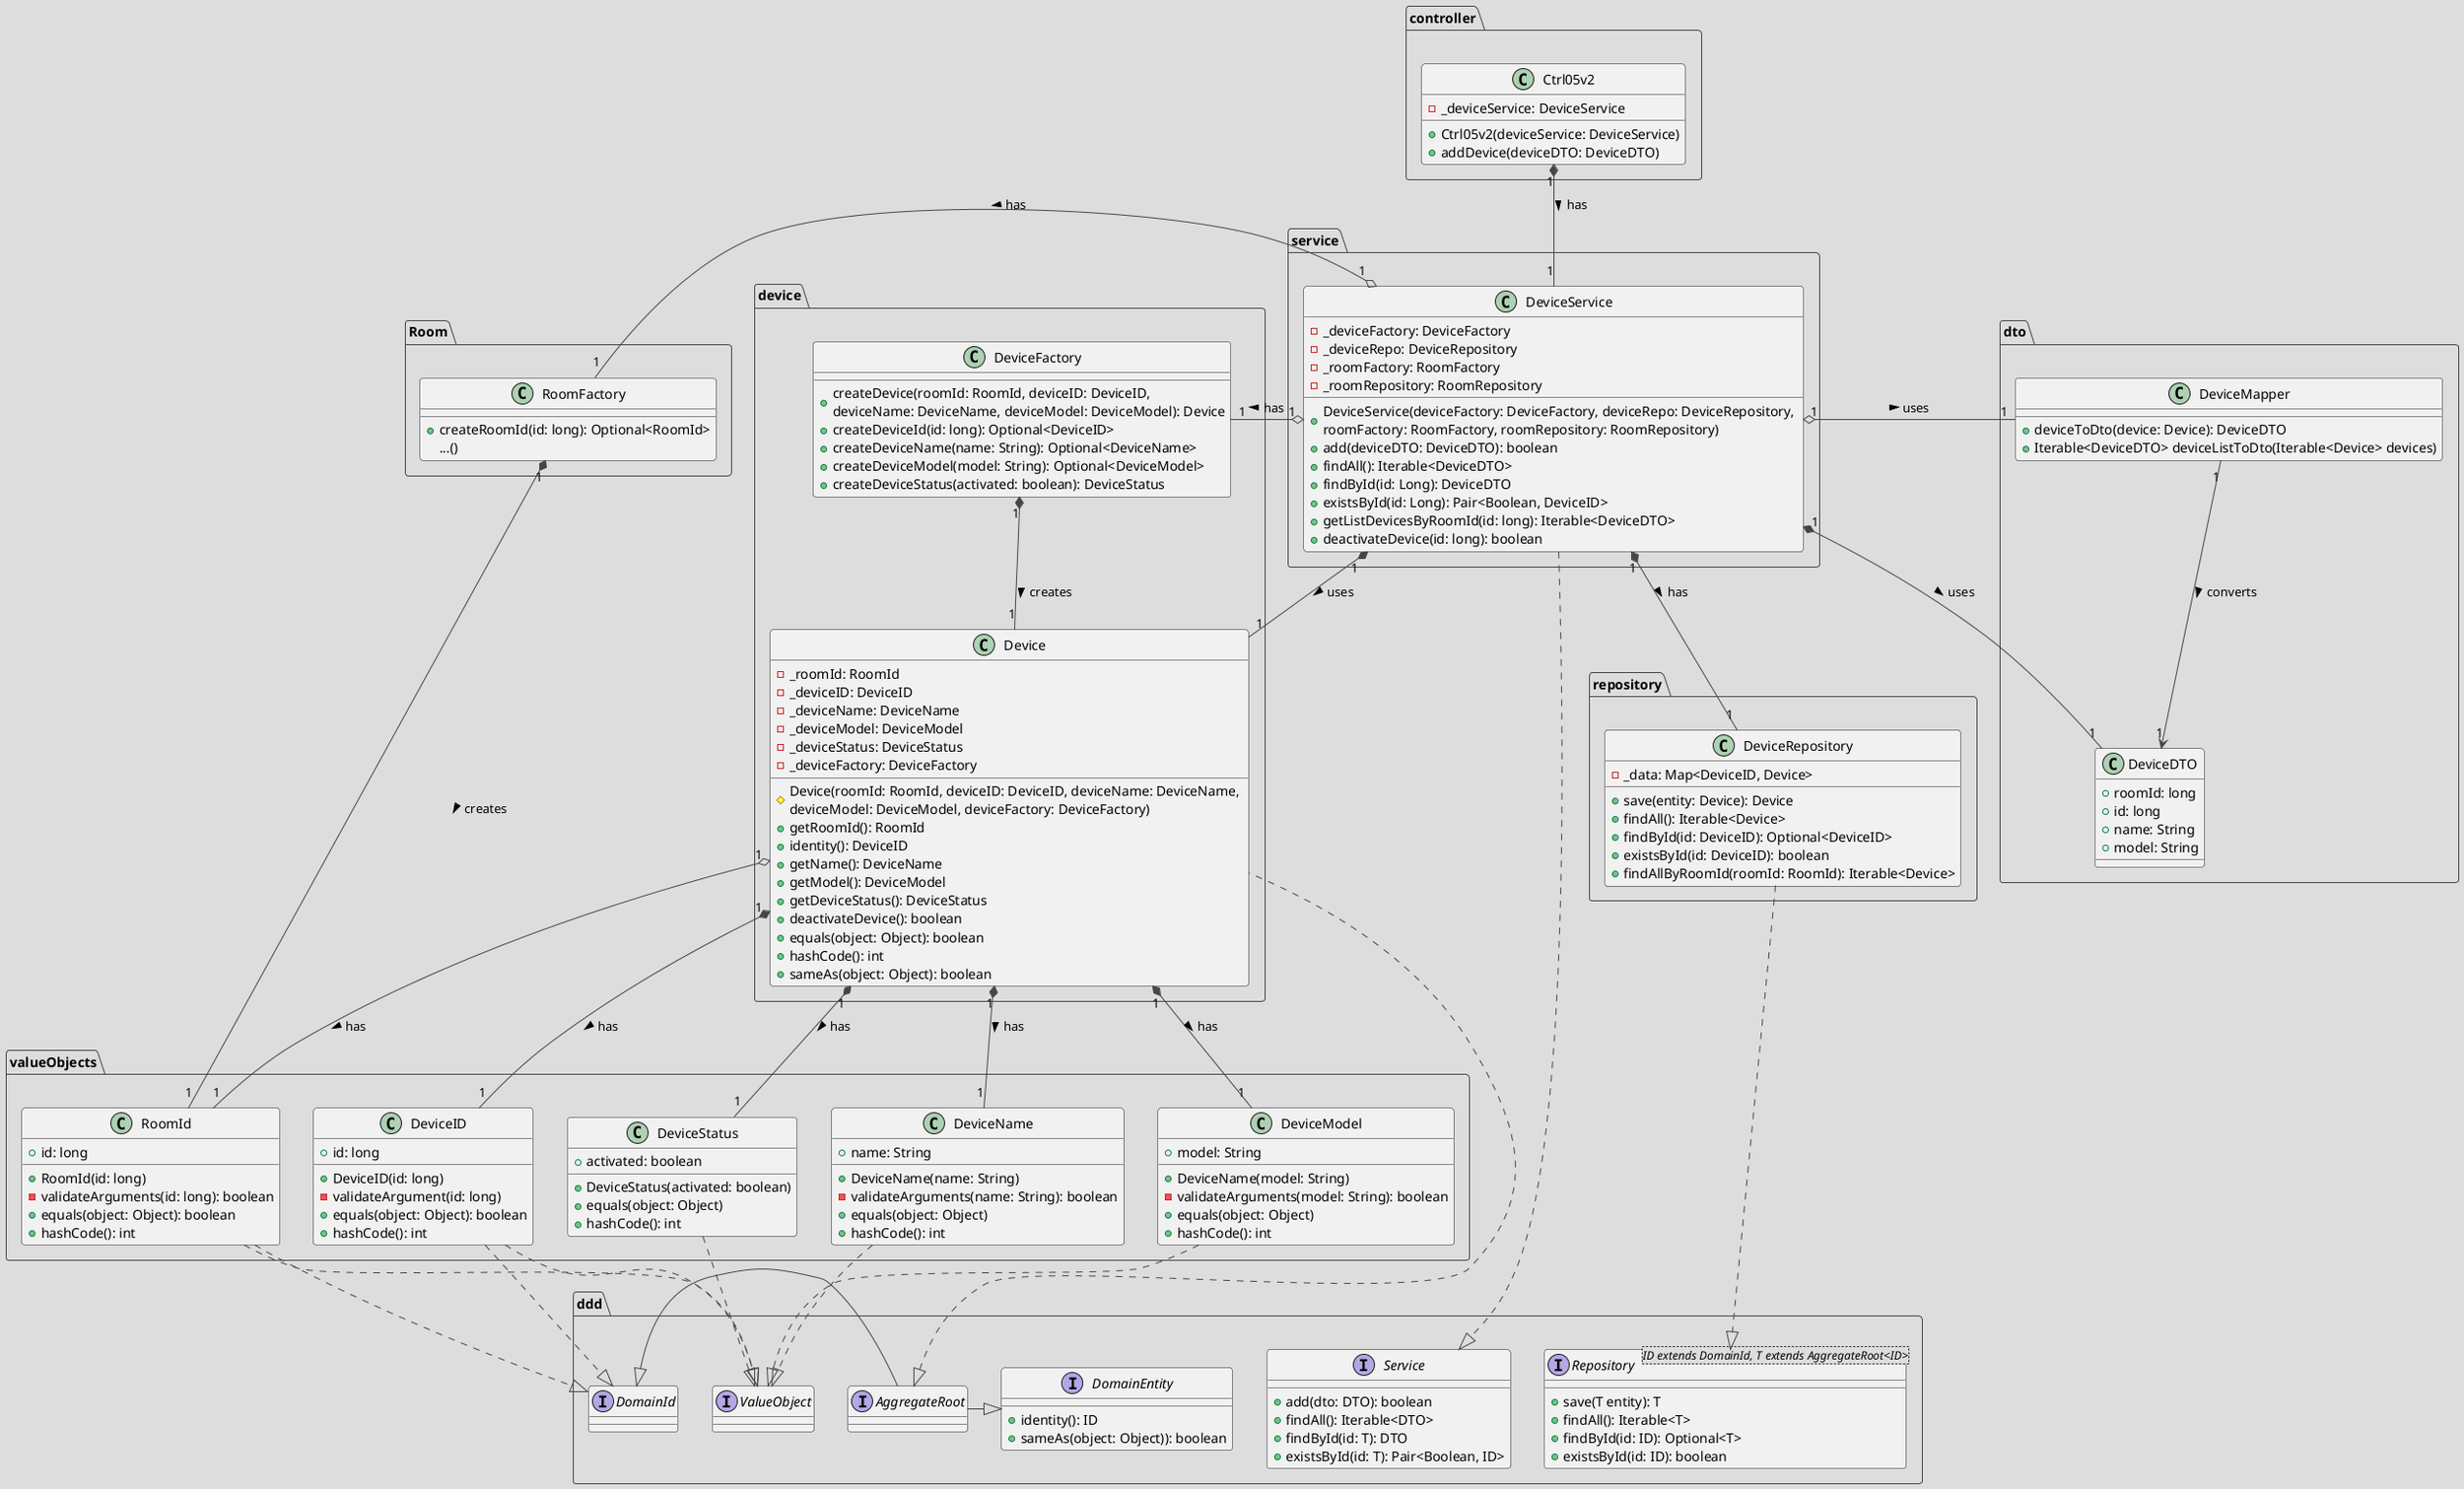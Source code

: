 @startuml
!theme toy

package controller {
    class Ctrl05v2 {
        - _deviceService: DeviceService
        + Ctrl05v2(deviceService: DeviceService)
        + addDevice(deviceDTO: DeviceDTO)
    }
}

package service {
    class DeviceService {
        - _deviceFactory: DeviceFactory
        - _deviceRepo: DeviceRepository
        - _roomFactory: RoomFactory
        - _roomRepository: RoomRepository
        + DeviceService(deviceFactory: DeviceFactory, deviceRepo: DeviceRepository, \nroomFactory: RoomFactory, roomRepository: RoomRepository)
        + add(deviceDTO: DeviceDTO): boolean
        + findAll(): Iterable<DeviceDTO>
        + findById(id: Long): DeviceDTO
        + existsById(id: Long): Pair<Boolean, DeviceID>
        + getListDevicesByRoomId(id: long): Iterable<DeviceDTO>
        + deactivateDevice(id: long): boolean
    }
}

package repository {
    class DeviceRepository {
        - _data: Map<DeviceID, Device>
        + save(entity: Device): Device
        + findAll(): Iterable<Device>
        + findById(id: DeviceID): Optional<DeviceID>
        + existsById(id: DeviceID): boolean
        + findAllByRoomId(roomId: RoomId): Iterable<Device>
    }
}

package Room {
    class RoomFactory {
        + createRoomId(id: long): Optional<RoomId>
        ...()
    }
}

package device {
    class Device {
        - _roomId: RoomId
        - _deviceID: DeviceID
        - _deviceName: DeviceName
        - _deviceModel: DeviceModel
        - _deviceStatus: DeviceStatus
        - _deviceFactory: DeviceFactory
        # Device(roomId: RoomId, deviceID: DeviceID, deviceName: DeviceName, \ndeviceModel: DeviceModel, deviceFactory: DeviceFactory)
        + getRoomId(): RoomId
        + identity(): DeviceID
        + getName(): DeviceName
        + getModel(): DeviceModel
        + getDeviceStatus(): DeviceStatus
        + deactivateDevice(): boolean
        + equals(object: Object): boolean
        + hashCode(): int
        + sameAs(object: Object): boolean
    }

    class DeviceFactory {
        + createDevice(roomId: RoomId, deviceID: DeviceID, \ndeviceName: DeviceName, deviceModel: DeviceModel): Device
        + createDeviceId(id: long): Optional<DeviceID>
        + createDeviceName(name: String): Optional<DeviceName>
        + createDeviceModel(model: String): Optional<DeviceModel>
        + createDeviceStatus(activated: boolean): DeviceStatus
    }
}

package valueObjects {
    class DeviceID {
        + id: long
        + DeviceID(id: long)
        - validateArgument(id: long)
        + equals(object: Object): boolean
        + hashCode(): int
    }

    class DeviceName {
        + name: String
        + DeviceName(name: String)
        - validateArguments(name: String): boolean
        + equals(object: Object)
        + hashCode(): int
    }

    class DeviceModel {
            + model: String
            + DeviceName(model: String)
            - validateArguments(model: String): boolean
            + equals(object: Object)
            + hashCode(): int
    }

    class DeviceStatus {
            + activated: boolean
            + DeviceStatus(activated: boolean)
            + equals(object: Object)
            + hashCode(): int
    }

    class RoomId {
        + id: long
        + RoomId(id: long)
        - validateArguments(id: long): boolean
        + equals(object: Object): boolean
        + hashCode(): int
    }
}

package dto {
    class DeviceDTO {
        + roomId: long
        + id: long
        + name: String
        + model: String
    }

    class DeviceMapper {
       + deviceToDto(device: Device): DeviceDTO
       + Iterable<DeviceDTO> deviceListToDto(Iterable<Device> devices)
    }
}

package ddd {
    interface AggregateRoot
    interface DomainEntity {
        + identity(): ID
        + sameAs(object: Object)): boolean
    }
    interface DomainId
    interface Repository <ID extends DomainId, T extends AggregateRoot<ID>> {
        + save(T entity): T
        + findAll(): Iterable<T>
        + findById(id: ID): Optional<T>
        + existsById(id: ID): boolean
    }
    interface Service {
        + add(dto: DTO): boolean
        + findAll(): Iterable<DTO>
        + findById(id: T): DTO
        + existsById(id: T): Pair<Boolean, ID>
    }
    interface ValueObject
}

Ctrl05v2 "1" *-down- "1" DeviceService: has >
DeviceService "1" *-right- "1" DeviceRepository: has >
DeviceService "1" o-right- "1" DeviceFactory: has >
DeviceService "1" o-left- "1" RoomFactory: has >
DeviceService "1" *-down- "1" DeviceDTO: uses >
DeviceService "1" *-down- "1" Device: uses >
DeviceFactory "1" *-down- "1" Device: creates >
RoomFactory "1" *-down- "1" RoomId: creates >
Device "1" *-down- "1" DeviceID: has >
Device "1" *-down- "1" DeviceName: has >
Device "1" *-down- "1" DeviceModel: has >
Device "1" *-down- "1" DeviceStatus: has >
Device "1" o-down- "1" RoomId: has >
DeviceID -down.|> ValueObject
DeviceID -down.|> DomainId
RoomId -down.|> DomainId
DeviceName -down.|> ValueObject
DeviceModel -down.|> ValueObject
DeviceStatus -down.|> ValueObject
RoomId -down.|> ValueObject
Device -up..|> AggregateRoot
AggregateRoot -down|> DomainEntity
AggregateRoot -down|> DomainId
DeviceRepository -down..|> Repository
DeviceService -down..|> Service
DeviceMapper "1" -down-> "1" DeviceDTO: converts >
DeviceService "1" o- "1" DeviceMapper: uses >




@enduml